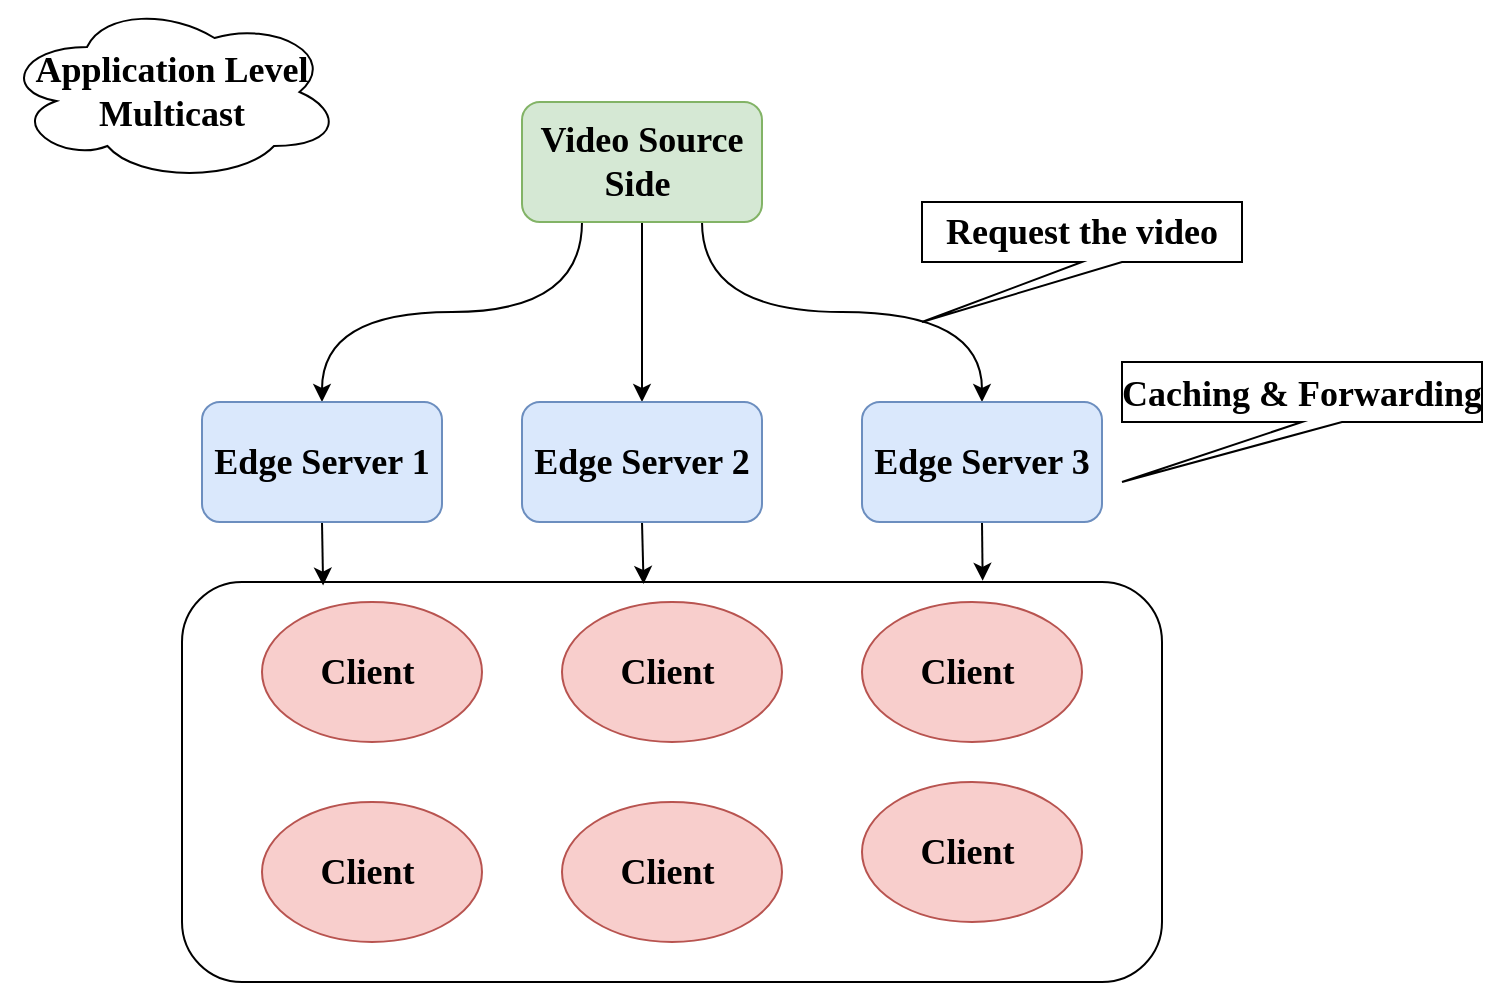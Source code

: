 <mxfile version="14.1.8" type="device"><diagram id="aOhLSFFCXfDBAcOXuaVO" name="Page-1"><mxGraphModel dx="1038" dy="580" grid="1" gridSize="10" guides="1" tooltips="1" connect="1" arrows="1" fold="1" page="1" pageScale="1" pageWidth="827" pageHeight="1169" math="0" shadow="0"><root><mxCell id="0"/><mxCell id="1" parent="0"/><mxCell id="O0Jjp1sMVU5PZ7Z2heNL-1" value="&lt;h2&gt;&lt;font face=&quot;Garamond&quot;&gt;Application Level Multicast&lt;/font&gt;&lt;/h2&gt;" style="ellipse;shape=cloud;whiteSpace=wrap;html=1;" vertex="1" parent="1"><mxGeometry x="70" y="90" width="170" height="90" as="geometry"/></mxCell><mxCell id="O0Jjp1sMVU5PZ7Z2heNL-7" style="edgeStyle=orthogonalEdgeStyle;rounded=0;orthogonalLoop=1;jettySize=auto;html=1;exitX=0.25;exitY=1;exitDx=0;exitDy=0;entryX=0.5;entryY=0;entryDx=0;entryDy=0;curved=1;" edge="1" parent="1" source="O0Jjp1sMVU5PZ7Z2heNL-2" target="O0Jjp1sMVU5PZ7Z2heNL-3"><mxGeometry relative="1" as="geometry"/></mxCell><mxCell id="O0Jjp1sMVU5PZ7Z2heNL-8" style="edgeStyle=orthogonalEdgeStyle;curved=1;rounded=0;orthogonalLoop=1;jettySize=auto;html=1;exitX=0.5;exitY=1;exitDx=0;exitDy=0;entryX=0.5;entryY=0;entryDx=0;entryDy=0;" edge="1" parent="1" source="O0Jjp1sMVU5PZ7Z2heNL-2" target="O0Jjp1sMVU5PZ7Z2heNL-4"><mxGeometry relative="1" as="geometry"/></mxCell><mxCell id="O0Jjp1sMVU5PZ7Z2heNL-9" style="edgeStyle=orthogonalEdgeStyle;curved=1;rounded=0;orthogonalLoop=1;jettySize=auto;html=1;exitX=0.75;exitY=1;exitDx=0;exitDy=0;entryX=0.5;entryY=0;entryDx=0;entryDy=0;" edge="1" parent="1" source="O0Jjp1sMVU5PZ7Z2heNL-2" target="O0Jjp1sMVU5PZ7Z2heNL-5"><mxGeometry relative="1" as="geometry"/></mxCell><mxCell id="O0Jjp1sMVU5PZ7Z2heNL-2" value="&lt;h2&gt;&lt;font face=&quot;Garamond&quot;&gt;Video Source Side&amp;nbsp;&lt;/font&gt;&lt;/h2&gt;" style="rounded=1;whiteSpace=wrap;html=1;fillColor=#d5e8d4;strokeColor=#82b366;" vertex="1" parent="1"><mxGeometry x="330" y="140" width="120" height="60" as="geometry"/></mxCell><mxCell id="O0Jjp1sMVU5PZ7Z2heNL-26" style="edgeStyle=orthogonalEdgeStyle;curved=1;rounded=0;orthogonalLoop=1;jettySize=auto;html=1;exitX=0.5;exitY=1;exitDx=0;exitDy=0;entryX=0.144;entryY=0.009;entryDx=0;entryDy=0;entryPerimeter=0;" edge="1" parent="1" source="O0Jjp1sMVU5PZ7Z2heNL-3" target="O0Jjp1sMVU5PZ7Z2heNL-16"><mxGeometry relative="1" as="geometry"/></mxCell><mxCell id="O0Jjp1sMVU5PZ7Z2heNL-3" value="&lt;h2&gt;&lt;font face=&quot;Garamond&quot;&gt;Edge Server 1&lt;/font&gt;&lt;/h2&gt;" style="rounded=1;whiteSpace=wrap;html=1;fillColor=#dae8fc;strokeColor=#6c8ebf;" vertex="1" parent="1"><mxGeometry x="170" y="290" width="120" height="60" as="geometry"/></mxCell><mxCell id="O0Jjp1sMVU5PZ7Z2heNL-25" style="edgeStyle=orthogonalEdgeStyle;curved=1;rounded=0;orthogonalLoop=1;jettySize=auto;html=1;exitX=0.5;exitY=1;exitDx=0;exitDy=0;entryX=0.471;entryY=0.005;entryDx=0;entryDy=0;entryPerimeter=0;" edge="1" parent="1" source="O0Jjp1sMVU5PZ7Z2heNL-4" target="O0Jjp1sMVU5PZ7Z2heNL-16"><mxGeometry relative="1" as="geometry"/></mxCell><mxCell id="O0Jjp1sMVU5PZ7Z2heNL-4" value="&lt;h2&gt;&lt;font face=&quot;Garamond&quot;&gt;Edge Server 2&lt;/font&gt;&lt;/h2&gt;" style="rounded=1;whiteSpace=wrap;html=1;fillColor=#dae8fc;strokeColor=#6c8ebf;" vertex="1" parent="1"><mxGeometry x="330" y="290" width="120" height="60" as="geometry"/></mxCell><mxCell id="O0Jjp1sMVU5PZ7Z2heNL-27" style="edgeStyle=orthogonalEdgeStyle;curved=1;rounded=0;orthogonalLoop=1;jettySize=auto;html=1;exitX=0.5;exitY=1;exitDx=0;exitDy=0;entryX=0.817;entryY=-0.003;entryDx=0;entryDy=0;entryPerimeter=0;" edge="1" parent="1" source="O0Jjp1sMVU5PZ7Z2heNL-5" target="O0Jjp1sMVU5PZ7Z2heNL-16"><mxGeometry relative="1" as="geometry"/></mxCell><mxCell id="O0Jjp1sMVU5PZ7Z2heNL-5" value="&lt;h2&gt;&lt;font face=&quot;Garamond&quot;&gt;Edge Server 3&lt;/font&gt;&lt;/h2&gt;" style="rounded=1;whiteSpace=wrap;html=1;fillColor=#dae8fc;strokeColor=#6c8ebf;" vertex="1" parent="1"><mxGeometry x="500" y="290" width="120" height="60" as="geometry"/></mxCell><mxCell id="O0Jjp1sMVU5PZ7Z2heNL-10" value="&lt;h2&gt;&lt;font face=&quot;Garamond&quot;&gt;Client&amp;nbsp;&lt;/font&gt;&lt;/h2&gt;" style="ellipse;whiteSpace=wrap;html=1;fillColor=#f8cecc;strokeColor=#b85450;" vertex="1" parent="1"><mxGeometry x="200" y="490" width="110" height="70" as="geometry"/></mxCell><mxCell id="O0Jjp1sMVU5PZ7Z2heNL-11" value="&lt;h2&gt;&lt;font face=&quot;Garamond&quot;&gt;Client&amp;nbsp;&lt;/font&gt;&lt;/h2&gt;" style="ellipse;whiteSpace=wrap;html=1;fillColor=#f8cecc;strokeColor=#b85450;" vertex="1" parent="1"><mxGeometry x="200" y="390" width="110" height="70" as="geometry"/></mxCell><mxCell id="O0Jjp1sMVU5PZ7Z2heNL-12" value="&lt;h2&gt;&lt;font face=&quot;Garamond&quot;&gt;Client&amp;nbsp;&lt;/font&gt;&lt;/h2&gt;" style="ellipse;whiteSpace=wrap;html=1;fillColor=#f8cecc;strokeColor=#b85450;" vertex="1" parent="1"><mxGeometry x="500" y="480" width="110" height="70" as="geometry"/></mxCell><mxCell id="O0Jjp1sMVU5PZ7Z2heNL-13" value="&lt;h2&gt;&lt;font face=&quot;Garamond&quot;&gt;Client&amp;nbsp;&lt;/font&gt;&lt;/h2&gt;" style="ellipse;whiteSpace=wrap;html=1;fillColor=#f8cecc;strokeColor=#b85450;" vertex="1" parent="1"><mxGeometry x="350" y="390" width="110" height="70" as="geometry"/></mxCell><mxCell id="O0Jjp1sMVU5PZ7Z2heNL-14" value="&lt;h2&gt;&lt;font face=&quot;Garamond&quot;&gt;Client&amp;nbsp;&lt;/font&gt;&lt;/h2&gt;" style="ellipse;whiteSpace=wrap;html=1;fillColor=#f8cecc;strokeColor=#b85450;" vertex="1" parent="1"><mxGeometry x="500" y="390" width="110" height="70" as="geometry"/></mxCell><mxCell id="O0Jjp1sMVU5PZ7Z2heNL-16" value="" style="rounded=1;whiteSpace=wrap;html=1;fillColor=none;" vertex="1" parent="1"><mxGeometry x="160" y="380" width="490" height="200" as="geometry"/></mxCell><mxCell id="O0Jjp1sMVU5PZ7Z2heNL-23" value="&lt;h2&gt;&lt;font face=&quot;Garamond&quot;&gt;Client&amp;nbsp;&lt;/font&gt;&lt;/h2&gt;" style="ellipse;whiteSpace=wrap;html=1;fillColor=#f8cecc;strokeColor=#b85450;" vertex="1" parent="1"><mxGeometry x="350" y="490" width="110" height="70" as="geometry"/></mxCell><mxCell id="O0Jjp1sMVU5PZ7Z2heNL-28" value="&lt;h2&gt;&lt;span style=&quot;color: rgba(0 , 0 , 0 , 0) ; font-family: monospace ; font-size: 0px ; font-weight: 400&quot;&gt;%3CmxGraphModel%3E%3Croot%3E%3CmxCell%20id%3D%220%22%2F%3E%3CmxCell%20id%3D%221%22%20parent%3D%220%22%2F%3E%3CmxCell%20id%3D%222%22%20value%3D%22%26lt%3Bh2%26gt%3B%26lt%3Bfont%20face%3D%26quot%3BGaramond%26quot%3B%26gt%3BEdge%20Server%202%26lt%3B%2Ffont%26gt%3B%26lt%3B%2Fh2%26gt%3B%22%20style%3D%22rounded%3D1%3BwhiteSpace%3Dwrap%3Bhtml%3D1%3BfillColor%3D%23dae8fc%3BstrokeColor%3D%236c8ebf%3B%22%20vertex%3D%221%22%20parent%3D%221%22%3E%3CmxGeometry%20x%3D%22330%22%20y%3D%22290%22%20width%3D%22120%22%20height%3D%2260%22%20as%3D%22geometry%22%2F%3E%3C%2FmxCell%3E%3C%2Froot%3E%3C%2FmxGraphModel%3E&lt;/span&gt;&lt;br&gt;&lt;/h2&gt;" style="shape=callout;whiteSpace=wrap;html=1;perimeter=calloutPerimeter;fillColor=#ffffff;position2=0;" vertex="1" parent="1"><mxGeometry x="530" y="190" width="160" height="60" as="geometry"/></mxCell><mxCell id="O0Jjp1sMVU5PZ7Z2heNL-29" value="&lt;h2&gt;&lt;font face=&quot;Garamond&quot;&gt;Request the video&lt;/font&gt;&lt;/h2&gt;" style="text;html=1;strokeColor=none;fillColor=none;align=center;verticalAlign=middle;whiteSpace=wrap;rounded=0;" vertex="1" parent="1"><mxGeometry x="535" y="200" width="150" height="10" as="geometry"/></mxCell><mxCell id="O0Jjp1sMVU5PZ7Z2heNL-30" value="&lt;h2&gt;&lt;span style=&quot;color: rgba(0 , 0 , 0 , 0) ; font-family: monospace ; font-size: 0px ; font-weight: 400&quot;&gt;%3CmxGraphModel%3E%3Croot%3E%3CmxCell%20id%3D%220%22%2F%3E%3CmxCell%20id%3D%221%22%20parent%3D%220%22%2F%3E%3CmxCell%20id%3D%222%22%20value%3D%22%26lt%3Bh2%26gt%3B%26lt%3Bfont%20face%3D%26quot%3BGaramond%26quot%3B%26gt%3BEdge%20Server%202%26lt%3B%2Ffont%26gt%3B%26lt%3B%2Fh2%26gt%3B%22%20style%3D%22rounded%3D1%3BwhiteSpace%3Dwrap%3Bhtml%3D1%3BfillColor%3D%23dae8fc%3BstrokeColor%3D%236c8ebf%3B%22%20vertex%3D%221%22%20parent%3D%221%22%3E%3CmxGeometry%20x%3D%22330%22%20y%3D%22290%22%20width%3D%22120%22%20height%3D%2260%22%20as%3D%22geometry%22%2F%3E%3C%2FmxCell%3E%3C%2Froot%3E%3C%2FmxGraphModel%3E&lt;/span&gt;&lt;br&gt;&lt;/h2&gt;" style="shape=callout;whiteSpace=wrap;html=1;perimeter=calloutPerimeter;fillColor=#ffffff;position2=0;" vertex="1" parent="1"><mxGeometry x="630" y="270" width="180" height="60" as="geometry"/></mxCell><mxCell id="O0Jjp1sMVU5PZ7Z2heNL-31" value="&lt;h2&gt;&lt;font face=&quot;Garamond&quot;&gt;Caching &amp;amp; Forwarding&lt;/font&gt;&lt;/h2&gt;" style="text;html=1;strokeColor=none;fillColor=none;align=center;verticalAlign=middle;whiteSpace=wrap;rounded=0;" vertex="1" parent="1"><mxGeometry x="625" y="266" width="190" height="40" as="geometry"/></mxCell></root></mxGraphModel></diagram></mxfile>